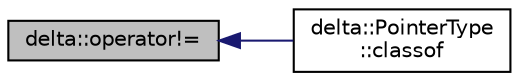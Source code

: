 digraph "delta::operator!="
{
  edge [fontname="Helvetica",fontsize="10",labelfontname="Helvetica",labelfontsize="10"];
  node [fontname="Helvetica",fontsize="10",shape=record];
  rankdir="LR";
  Node89 [label="delta::operator!=",height=0.2,width=0.4,color="black", fillcolor="grey75", style="filled", fontcolor="black"];
  Node89 -> Node90 [dir="back",color="midnightblue",fontsize="10",style="solid",fontname="Helvetica"];
  Node90 [label="delta::PointerType\l::classof",height=0.2,width=0.4,color="black", fillcolor="white", style="filled",URL="$classdelta_1_1_pointer_type.html#a1ba1f19b527e4dbb80853eefd1a3f729"];
}
